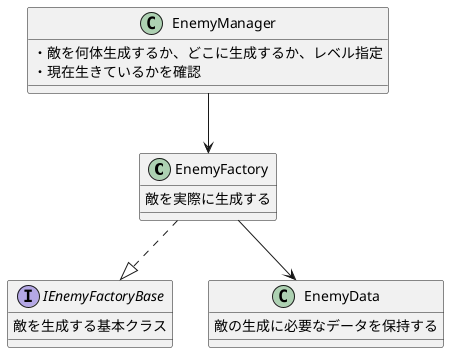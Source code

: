 ﻿@startuml
EnemyFactory ..|> IEnemyFactoryBase
EnemyFactory --> EnemyData
EnemyManager --> EnemyFactory

class EnemyManager{
・敵を何体生成するか、どこに生成するか、レベル指定
・現在生きているかを確認
}

interface IEnemyFactoryBase
{
敵を生成する基本クラス
}
class EnemyFactory
{
敵を実際に生成する
}
class EnemyData
{
敵の生成に必要なデータを保持する
}

@enduml